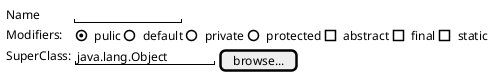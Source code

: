 @startsalt 括弧
{
    Name | "             "
    Modifiers: |  {
        (X)pulic | ()default | () private | () protected |[] abstract | [] final | [] static
    }
    SuperClass: |{"java.lang.Object "| [browse...]}
}
@endsalt